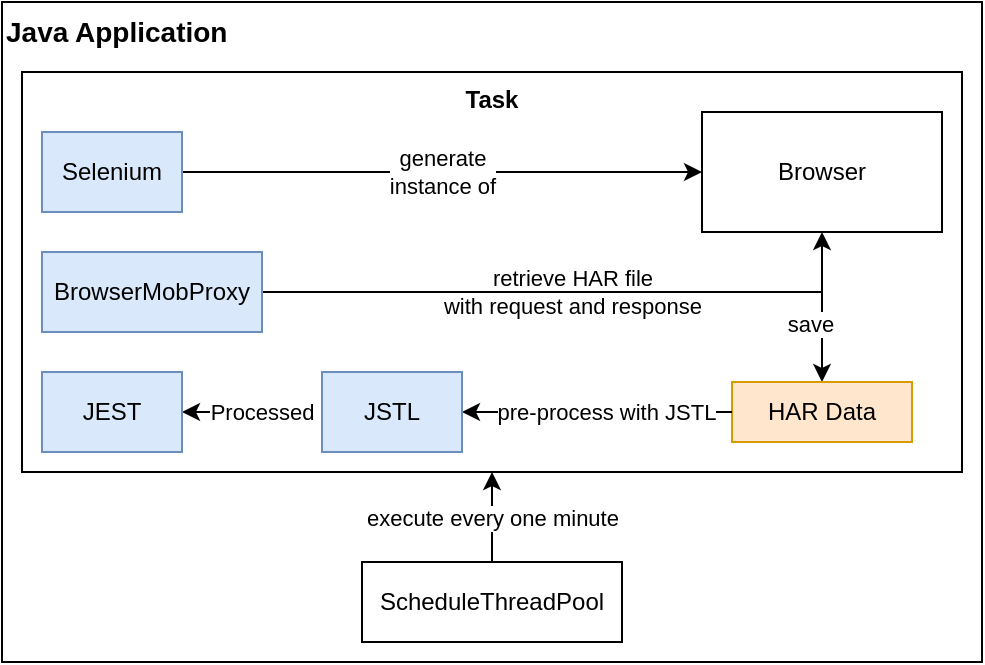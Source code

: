 <mxfile version="14.6.6" type="device"><diagram id="tOaXkMxX20EJp7JI8R5d" name="Page-1"><mxGraphModel dx="1422" dy="762" grid="1" gridSize="10" guides="1" tooltips="1" connect="1" arrows="1" fold="1" page="1" pageScale="1" pageWidth="827" pageHeight="1169" math="0" shadow="0"><root><mxCell id="0"/><mxCell id="1" parent="0"/><mxCell id="jwkvCDjw2TIVMGW6HXlS-1" value="&lt;b&gt;&lt;font style=&quot;font-size: 14px&quot;&gt;Java Application&lt;/font&gt;&lt;/b&gt;" style="rounded=0;whiteSpace=wrap;html=1;align=left;verticalAlign=top;" parent="1" vertex="1"><mxGeometry x="40" y="170" width="490" height="330" as="geometry"/></mxCell><mxCell id="HZUXbdIilrT0nJnr17gI-1" value="&lt;b&gt;Task&lt;/b&gt;" style="rounded=0;whiteSpace=wrap;html=1;verticalAlign=top;" vertex="1" parent="1"><mxGeometry x="50" y="205" width="470" height="200" as="geometry"/></mxCell><mxCell id="jwkvCDjw2TIVMGW6HXlS-5" value="generate&lt;br&gt;instance of" style="edgeStyle=orthogonalEdgeStyle;rounded=0;orthogonalLoop=1;jettySize=auto;html=1;entryX=0;entryY=0.5;entryDx=0;entryDy=0;" parent="1" source="jwkvCDjw2TIVMGW6HXlS-2" target="jwkvCDjw2TIVMGW6HXlS-3" edge="1"><mxGeometry relative="1" as="geometry"/></mxCell><mxCell id="jwkvCDjw2TIVMGW6HXlS-2" value="Selenium" style="rounded=0;whiteSpace=wrap;html=1;fillColor=#dae8fc;strokeColor=#6c8ebf;" parent="1" vertex="1"><mxGeometry x="60" y="235" width="70" height="40" as="geometry"/></mxCell><mxCell id="jwkvCDjw2TIVMGW6HXlS-3" value="Browser" style="rounded=0;whiteSpace=wrap;html=1;" parent="1" vertex="1"><mxGeometry x="390" y="225" width="120" height="60" as="geometry"/></mxCell><mxCell id="jwkvCDjw2TIVMGW6HXlS-6" value="retrieve HAR file&lt;br&gt;with request and response" style="edgeStyle=orthogonalEdgeStyle;rounded=0;orthogonalLoop=1;jettySize=auto;html=1;entryX=0.5;entryY=1;entryDx=0;entryDy=0;" parent="1" source="jwkvCDjw2TIVMGW6HXlS-4" target="jwkvCDjw2TIVMGW6HXlS-3" edge="1"><mxGeometry relative="1" as="geometry"/></mxCell><mxCell id="jwkvCDjw2TIVMGW6HXlS-8" style="edgeStyle=orthogonalEdgeStyle;rounded=0;orthogonalLoop=1;jettySize=auto;html=1;" parent="1" source="jwkvCDjw2TIVMGW6HXlS-4" target="jwkvCDjw2TIVMGW6HXlS-7" edge="1"><mxGeometry relative="1" as="geometry"/></mxCell><mxCell id="jwkvCDjw2TIVMGW6HXlS-9" value="save" style="edgeLabel;html=1;align=center;verticalAlign=middle;resizable=0;points=[];" parent="jwkvCDjw2TIVMGW6HXlS-8" vertex="1" connectable="0"><mxGeometry x="0.681" y="-1" relative="1" as="geometry"><mxPoint x="1" y="15.24" as="offset"/></mxGeometry></mxCell><mxCell id="jwkvCDjw2TIVMGW6HXlS-4" value="BrowserMobProxy" style="rounded=0;whiteSpace=wrap;html=1;fillColor=#dae8fc;strokeColor=#6c8ebf;" parent="1" vertex="1"><mxGeometry x="60" y="295" width="110" height="40" as="geometry"/></mxCell><mxCell id="jwkvCDjw2TIVMGW6HXlS-7" value="HAR Data" style="rounded=0;whiteSpace=wrap;html=1;fillColor=#ffe6cc;strokeColor=#d79b00;" parent="1" vertex="1"><mxGeometry x="405" y="360" width="90" height="30" as="geometry"/></mxCell><mxCell id="jwkvCDjw2TIVMGW6HXlS-12" style="edgeStyle=orthogonalEdgeStyle;rounded=0;orthogonalLoop=1;jettySize=auto;html=1;startArrow=classic;startFill=1;endArrow=none;endFill=0;" parent="1" source="jwkvCDjw2TIVMGW6HXlS-11" target="jwkvCDjw2TIVMGW6HXlS-7" edge="1"><mxGeometry relative="1" as="geometry"/></mxCell><mxCell id="jwkvCDjw2TIVMGW6HXlS-13" value="pre-process with JSTL" style="edgeLabel;html=1;align=center;verticalAlign=middle;resizable=0;points=[];" parent="jwkvCDjw2TIVMGW6HXlS-12" vertex="1" connectable="0"><mxGeometry x="-0.2" y="1" relative="1" as="geometry"><mxPoint x="18" y="1" as="offset"/></mxGeometry></mxCell><mxCell id="jwkvCDjw2TIVMGW6HXlS-17" value="Processed JSON" style="edgeStyle=orthogonalEdgeStyle;rounded=0;orthogonalLoop=1;jettySize=auto;html=1;startArrow=classic;startFill=1;endArrow=none;endFill=0;exitX=1;exitY=0.5;exitDx=0;exitDy=0;" parent="1" source="jwkvCDjw2TIVMGW6HXlS-16" target="jwkvCDjw2TIVMGW6HXlS-11" edge="1"><mxGeometry x="0.6" relative="1" as="geometry"><mxPoint as="offset"/></mxGeometry></mxCell><mxCell id="jwkvCDjw2TIVMGW6HXlS-11" value="JSTL" style="rounded=0;whiteSpace=wrap;html=1;fillColor=#dae8fc;strokeColor=#6c8ebf;" parent="1" vertex="1"><mxGeometry x="200" y="355" width="70" height="40" as="geometry"/></mxCell><mxCell id="jwkvCDjw2TIVMGW6HXlS-16" value="JEST" style="rounded=0;whiteSpace=wrap;html=1;fillColor=#dae8fc;strokeColor=#6c8ebf;" parent="1" vertex="1"><mxGeometry x="60" y="355" width="70" height="40" as="geometry"/></mxCell><mxCell id="HZUXbdIilrT0nJnr17gI-3" value="execute every one minute" style="edgeStyle=orthogonalEdgeStyle;rounded=0;orthogonalLoop=1;jettySize=auto;html=1;entryX=0.5;entryY=1;entryDx=0;entryDy=0;" edge="1" parent="1" source="HZUXbdIilrT0nJnr17gI-2" target="HZUXbdIilrT0nJnr17gI-1"><mxGeometry relative="1" as="geometry"/></mxCell><mxCell id="HZUXbdIilrT0nJnr17gI-2" value="ScheduleThreadPool" style="rounded=0;whiteSpace=wrap;html=1;" vertex="1" parent="1"><mxGeometry x="220" y="450" width="130" height="40" as="geometry"/></mxCell></root></mxGraphModel></diagram></mxfile>